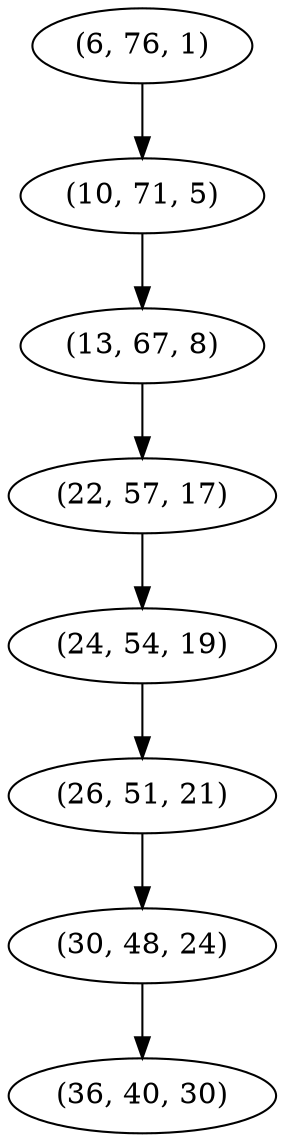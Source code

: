 digraph tree {
    "(6, 76, 1)";
    "(10, 71, 5)";
    "(13, 67, 8)";
    "(22, 57, 17)";
    "(24, 54, 19)";
    "(26, 51, 21)";
    "(30, 48, 24)";
    "(36, 40, 30)";
    "(6, 76, 1)" -> "(10, 71, 5)";
    "(10, 71, 5)" -> "(13, 67, 8)";
    "(13, 67, 8)" -> "(22, 57, 17)";
    "(22, 57, 17)" -> "(24, 54, 19)";
    "(24, 54, 19)" -> "(26, 51, 21)";
    "(26, 51, 21)" -> "(30, 48, 24)";
    "(30, 48, 24)" -> "(36, 40, 30)";
}
